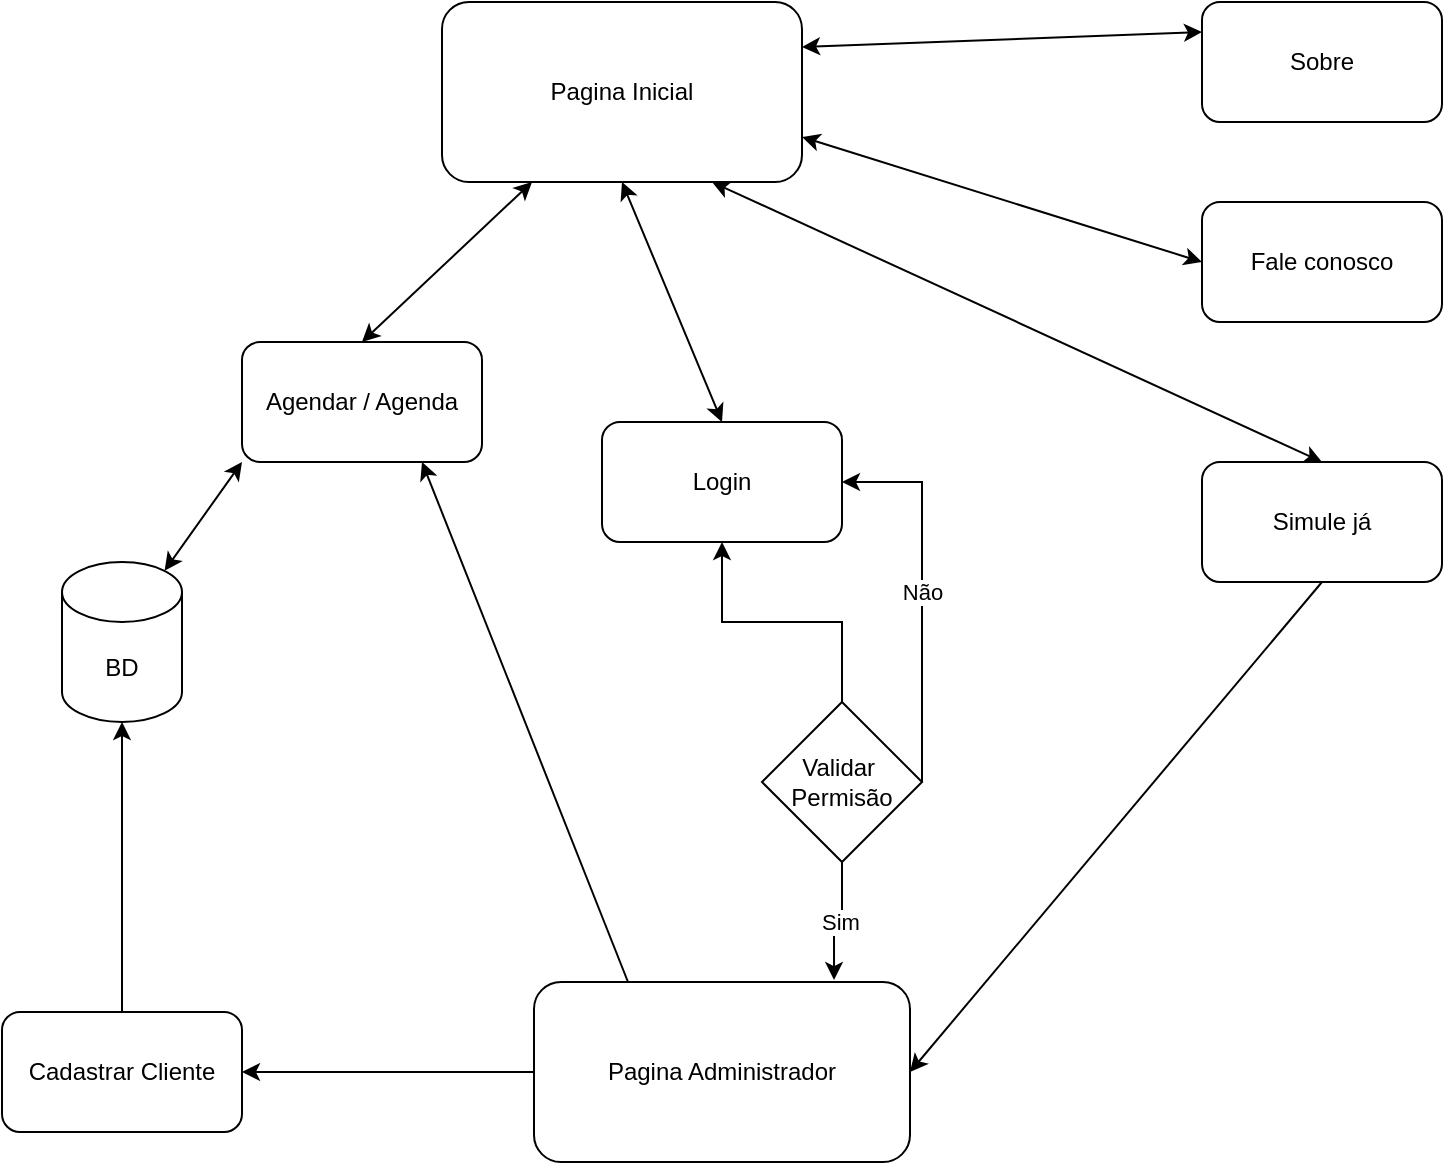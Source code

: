 <mxfile version="21.0.2" type="device"><diagram name="Página-1" id="tUcgYyvUw1spWW-jHWFU"><mxGraphModel dx="1434" dy="756" grid="1" gridSize="10" guides="1" tooltips="1" connect="1" arrows="1" fold="1" page="1" pageScale="1" pageWidth="827" pageHeight="1169" math="0" shadow="0"><root><mxCell id="0"/><mxCell id="1" parent="0"/><mxCell id="x_sbh_i5uSfcs9Xy2hk1-1" value="Pagina Inicial" style="rounded=1;whiteSpace=wrap;html=1;" parent="1" vertex="1"><mxGeometry x="280" y="90" width="180" height="90" as="geometry"/></mxCell><mxCell id="x_sbh_i5uSfcs9Xy2hk1-2" value="Sobre" style="rounded=1;whiteSpace=wrap;html=1;" parent="1" vertex="1"><mxGeometry x="660" y="90" width="120" height="60" as="geometry"/></mxCell><mxCell id="x_sbh_i5uSfcs9Xy2hk1-3" value="Agendar / Agenda" style="rounded=1;whiteSpace=wrap;html=1;" parent="1" vertex="1"><mxGeometry x="180" y="260" width="120" height="60" as="geometry"/></mxCell><mxCell id="x_sbh_i5uSfcs9Xy2hk1-4" value="Simule já" style="rounded=1;whiteSpace=wrap;html=1;" parent="1" vertex="1"><mxGeometry x="660" y="320" width="120" height="60" as="geometry"/></mxCell><mxCell id="x_sbh_i5uSfcs9Xy2hk1-5" value="Fale conosco" style="rounded=1;whiteSpace=wrap;html=1;" parent="1" vertex="1"><mxGeometry x="660" y="190" width="120" height="60" as="geometry"/></mxCell><mxCell id="x_sbh_i5uSfcs9Xy2hk1-6" value="" style="endArrow=classic;startArrow=classic;html=1;rounded=0;entryX=0.75;entryY=1;entryDx=0;entryDy=0;exitX=0.5;exitY=0;exitDx=0;exitDy=0;" parent="1" source="x_sbh_i5uSfcs9Xy2hk1-4" target="x_sbh_i5uSfcs9Xy2hk1-1" edge="1"><mxGeometry width="50" height="50" relative="1" as="geometry"><mxPoint x="390" y="310" as="sourcePoint"/><mxPoint x="440" y="260" as="targetPoint"/></mxGeometry></mxCell><mxCell id="x_sbh_i5uSfcs9Xy2hk1-7" value="" style="endArrow=classic;startArrow=classic;html=1;rounded=0;entryX=0.25;entryY=1;entryDx=0;entryDy=0;exitX=0.5;exitY=0;exitDx=0;exitDy=0;" parent="1" source="x_sbh_i5uSfcs9Xy2hk1-3" target="x_sbh_i5uSfcs9Xy2hk1-1" edge="1"><mxGeometry width="50" height="50" relative="1" as="geometry"><mxPoint x="390" y="310" as="sourcePoint"/><mxPoint x="440" y="260" as="targetPoint"/></mxGeometry></mxCell><mxCell id="x_sbh_i5uSfcs9Xy2hk1-8" value="" style="endArrow=classic;startArrow=classic;html=1;rounded=0;entryX=1;entryY=0.75;entryDx=0;entryDy=0;exitX=0;exitY=0.5;exitDx=0;exitDy=0;" parent="1" source="x_sbh_i5uSfcs9Xy2hk1-5" target="x_sbh_i5uSfcs9Xy2hk1-1" edge="1"><mxGeometry width="50" height="50" relative="1" as="geometry"><mxPoint x="480" y="330" as="sourcePoint"/><mxPoint x="530" y="280" as="targetPoint"/></mxGeometry></mxCell><mxCell id="x_sbh_i5uSfcs9Xy2hk1-9" value="" style="endArrow=classic;startArrow=classic;html=1;rounded=0;entryX=1;entryY=0.25;entryDx=0;entryDy=0;exitX=0;exitY=0.25;exitDx=0;exitDy=0;" parent="1" source="x_sbh_i5uSfcs9Xy2hk1-2" target="x_sbh_i5uSfcs9Xy2hk1-1" edge="1"><mxGeometry width="50" height="50" relative="1" as="geometry"><mxPoint x="390" y="310" as="sourcePoint"/><mxPoint x="440" y="260" as="targetPoint"/></mxGeometry></mxCell><mxCell id="x_sbh_i5uSfcs9Xy2hk1-10" value="BD" style="shape=cylinder3;whiteSpace=wrap;html=1;boundedLbl=1;backgroundOutline=1;size=15;" parent="1" vertex="1"><mxGeometry x="90" y="370" width="60" height="80" as="geometry"/></mxCell><mxCell id="x_sbh_i5uSfcs9Xy2hk1-12" value="" style="endArrow=classic;startArrow=classic;html=1;rounded=0;entryX=0;entryY=1;entryDx=0;entryDy=0;exitX=0.855;exitY=0;exitDx=0;exitDy=4.35;exitPerimeter=0;" parent="1" source="x_sbh_i5uSfcs9Xy2hk1-10" target="x_sbh_i5uSfcs9Xy2hk1-3" edge="1"><mxGeometry width="50" height="50" relative="1" as="geometry"><mxPoint x="390" y="510" as="sourcePoint"/><mxPoint x="440" y="460" as="targetPoint"/></mxGeometry></mxCell><mxCell id="x_sbh_i5uSfcs9Xy2hk1-13" value="Login" style="rounded=1;whiteSpace=wrap;html=1;" parent="1" vertex="1"><mxGeometry x="360" y="300" width="120" height="60" as="geometry"/></mxCell><mxCell id="x_sbh_i5uSfcs9Xy2hk1-14" value="" style="endArrow=classic;startArrow=classic;html=1;rounded=0;entryX=0.5;entryY=1;entryDx=0;entryDy=0;exitX=0.5;exitY=0;exitDx=0;exitDy=0;" parent="1" source="x_sbh_i5uSfcs9Xy2hk1-13" target="x_sbh_i5uSfcs9Xy2hk1-1" edge="1"><mxGeometry width="50" height="50" relative="1" as="geometry"><mxPoint x="390" y="310" as="sourcePoint"/><mxPoint x="440" y="260" as="targetPoint"/></mxGeometry></mxCell><mxCell id="x_sbh_i5uSfcs9Xy2hk1-18" value="" style="edgeStyle=orthogonalEdgeStyle;rounded=0;orthogonalLoop=1;jettySize=auto;html=1;" parent="1" source="x_sbh_i5uSfcs9Xy2hk1-17" target="x_sbh_i5uSfcs9Xy2hk1-13" edge="1"><mxGeometry relative="1" as="geometry"/></mxCell><mxCell id="x_sbh_i5uSfcs9Xy2hk1-21" value="Sim" style="edgeStyle=orthogonalEdgeStyle;rounded=0;orthogonalLoop=1;jettySize=auto;html=1;entryX=0.798;entryY=-0.011;entryDx=0;entryDy=0;entryPerimeter=0;" parent="1" source="x_sbh_i5uSfcs9Xy2hk1-17" target="x_sbh_i5uSfcs9Xy2hk1-19" edge="1"><mxGeometry relative="1" as="geometry"/></mxCell><mxCell id="x_sbh_i5uSfcs9Xy2hk1-17" value="Validar&amp;nbsp;&lt;br&gt;Permisão" style="rhombus;whiteSpace=wrap;html=1;" parent="1" vertex="1"><mxGeometry x="440" y="440" width="80" height="80" as="geometry"/></mxCell><mxCell id="x_sbh_i5uSfcs9Xy2hk1-19" value="Pagina Administrador" style="rounded=1;whiteSpace=wrap;html=1;" parent="1" vertex="1"><mxGeometry x="326" y="580" width="188" height="90" as="geometry"/></mxCell><mxCell id="UQSMizZZPPz9kJXwOwk8-2" value="Cadastrar Cliente" style="rounded=1;whiteSpace=wrap;html=1;" parent="1" vertex="1"><mxGeometry x="60" y="595" width="120" height="60" as="geometry"/></mxCell><mxCell id="UQSMizZZPPz9kJXwOwk8-3" value="" style="endArrow=classic;html=1;rounded=0;entryX=1;entryY=0.5;entryDx=0;entryDy=0;exitX=0;exitY=0.5;exitDx=0;exitDy=0;" parent="1" source="x_sbh_i5uSfcs9Xy2hk1-19" target="UQSMizZZPPz9kJXwOwk8-2" edge="1"><mxGeometry width="50" height="50" relative="1" as="geometry"><mxPoint x="390" y="610" as="sourcePoint"/><mxPoint x="440" y="560" as="targetPoint"/></mxGeometry></mxCell><mxCell id="UQSMizZZPPz9kJXwOwk8-7" value="" style="endArrow=classic;html=1;rounded=0;exitX=0.25;exitY=0;exitDx=0;exitDy=0;entryX=0.75;entryY=1;entryDx=0;entryDy=0;" parent="1" source="x_sbh_i5uSfcs9Xy2hk1-19" target="x_sbh_i5uSfcs9Xy2hk1-3" edge="1"><mxGeometry width="50" height="50" relative="1" as="geometry"><mxPoint x="390" y="510" as="sourcePoint"/><mxPoint x="440" y="460" as="targetPoint"/></mxGeometry></mxCell><mxCell id="UQSMizZZPPz9kJXwOwk8-8" value="Não" style="endArrow=classic;html=1;rounded=0;entryX=1;entryY=0.5;entryDx=0;entryDy=0;exitX=1;exitY=0.5;exitDx=0;exitDy=0;" parent="1" source="x_sbh_i5uSfcs9Xy2hk1-17" target="x_sbh_i5uSfcs9Xy2hk1-13" edge="1"><mxGeometry width="50" height="50" relative="1" as="geometry"><mxPoint x="390" y="510" as="sourcePoint"/><mxPoint x="440" y="460" as="targetPoint"/><Array as="points"><mxPoint x="520" y="330"/></Array></mxGeometry></mxCell><mxCell id="UQSMizZZPPz9kJXwOwk8-9" value="" style="endArrow=classic;html=1;rounded=0;entryX=0.5;entryY=1;entryDx=0;entryDy=0;entryPerimeter=0;exitX=0.5;exitY=0;exitDx=0;exitDy=0;" parent="1" source="UQSMizZZPPz9kJXwOwk8-2" target="x_sbh_i5uSfcs9Xy2hk1-10" edge="1"><mxGeometry width="50" height="50" relative="1" as="geometry"><mxPoint x="120" y="640" as="sourcePoint"/><mxPoint x="170" y="590" as="targetPoint"/></mxGeometry></mxCell><mxCell id="UQSMizZZPPz9kJXwOwk8-10" value="" style="endArrow=classic;html=1;rounded=0;exitX=0.5;exitY=1;exitDx=0;exitDy=0;entryX=1;entryY=0.5;entryDx=0;entryDy=0;" parent="1" source="x_sbh_i5uSfcs9Xy2hk1-4" target="x_sbh_i5uSfcs9Xy2hk1-19" edge="1"><mxGeometry width="50" height="50" relative="1" as="geometry"><mxPoint x="390" y="410" as="sourcePoint"/><mxPoint x="440" y="360" as="targetPoint"/></mxGeometry></mxCell></root></mxGraphModel></diagram></mxfile>